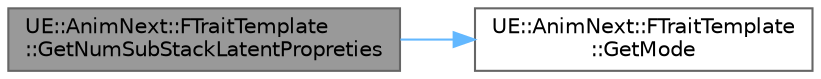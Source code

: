 digraph "UE::AnimNext::FTraitTemplate::GetNumSubStackLatentPropreties"
{
 // INTERACTIVE_SVG=YES
 // LATEX_PDF_SIZE
  bgcolor="transparent";
  edge [fontname=Helvetica,fontsize=10,labelfontname=Helvetica,labelfontsize=10];
  node [fontname=Helvetica,fontsize=10,shape=box,height=0.2,width=0.4];
  rankdir="LR";
  Node1 [id="Node000001",label="UE::AnimNext::FTraitTemplate\l::GetNumSubStackLatentPropreties",height=0.2,width=0.4,color="gray40", fillcolor="grey60", style="filled", fontcolor="black",tooltip=" "];
  Node1 -> Node2 [id="edge1_Node000001_Node000002",color="steelblue1",style="solid",tooltip=" "];
  Node2 [id="Node000002",label="UE::AnimNext::FTraitTemplate\l::GetMode",height=0.2,width=0.4,color="grey40", fillcolor="white", style="filled",URL="$d9/d1d/structUE_1_1AnimNext_1_1FTraitTemplate.html#ae19ac918c9c41ddea8064f4c997ea32d",tooltip=" "];
}

